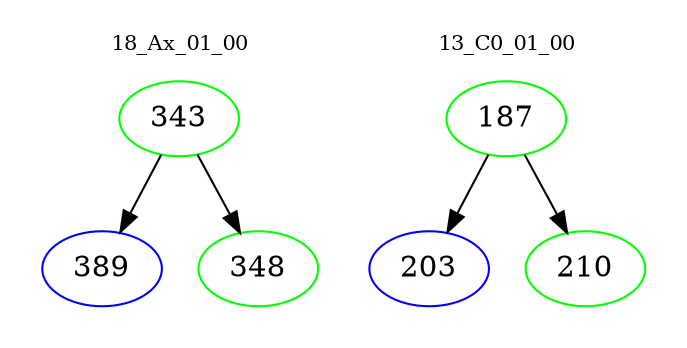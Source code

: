 digraph{
subgraph cluster_0 {
color = white
label = "18_Ax_01_00";
fontsize=10;
T0_343 [label="343", color="green"]
T0_343 -> T0_389 [color="black"]
T0_389 [label="389", color="blue"]
T0_343 -> T0_348 [color="black"]
T0_348 [label="348", color="green"]
}
subgraph cluster_1 {
color = white
label = "13_C0_01_00";
fontsize=10;
T1_187 [label="187", color="green"]
T1_187 -> T1_203 [color="black"]
T1_203 [label="203", color="blue"]
T1_187 -> T1_210 [color="black"]
T1_210 [label="210", color="green"]
}
}
